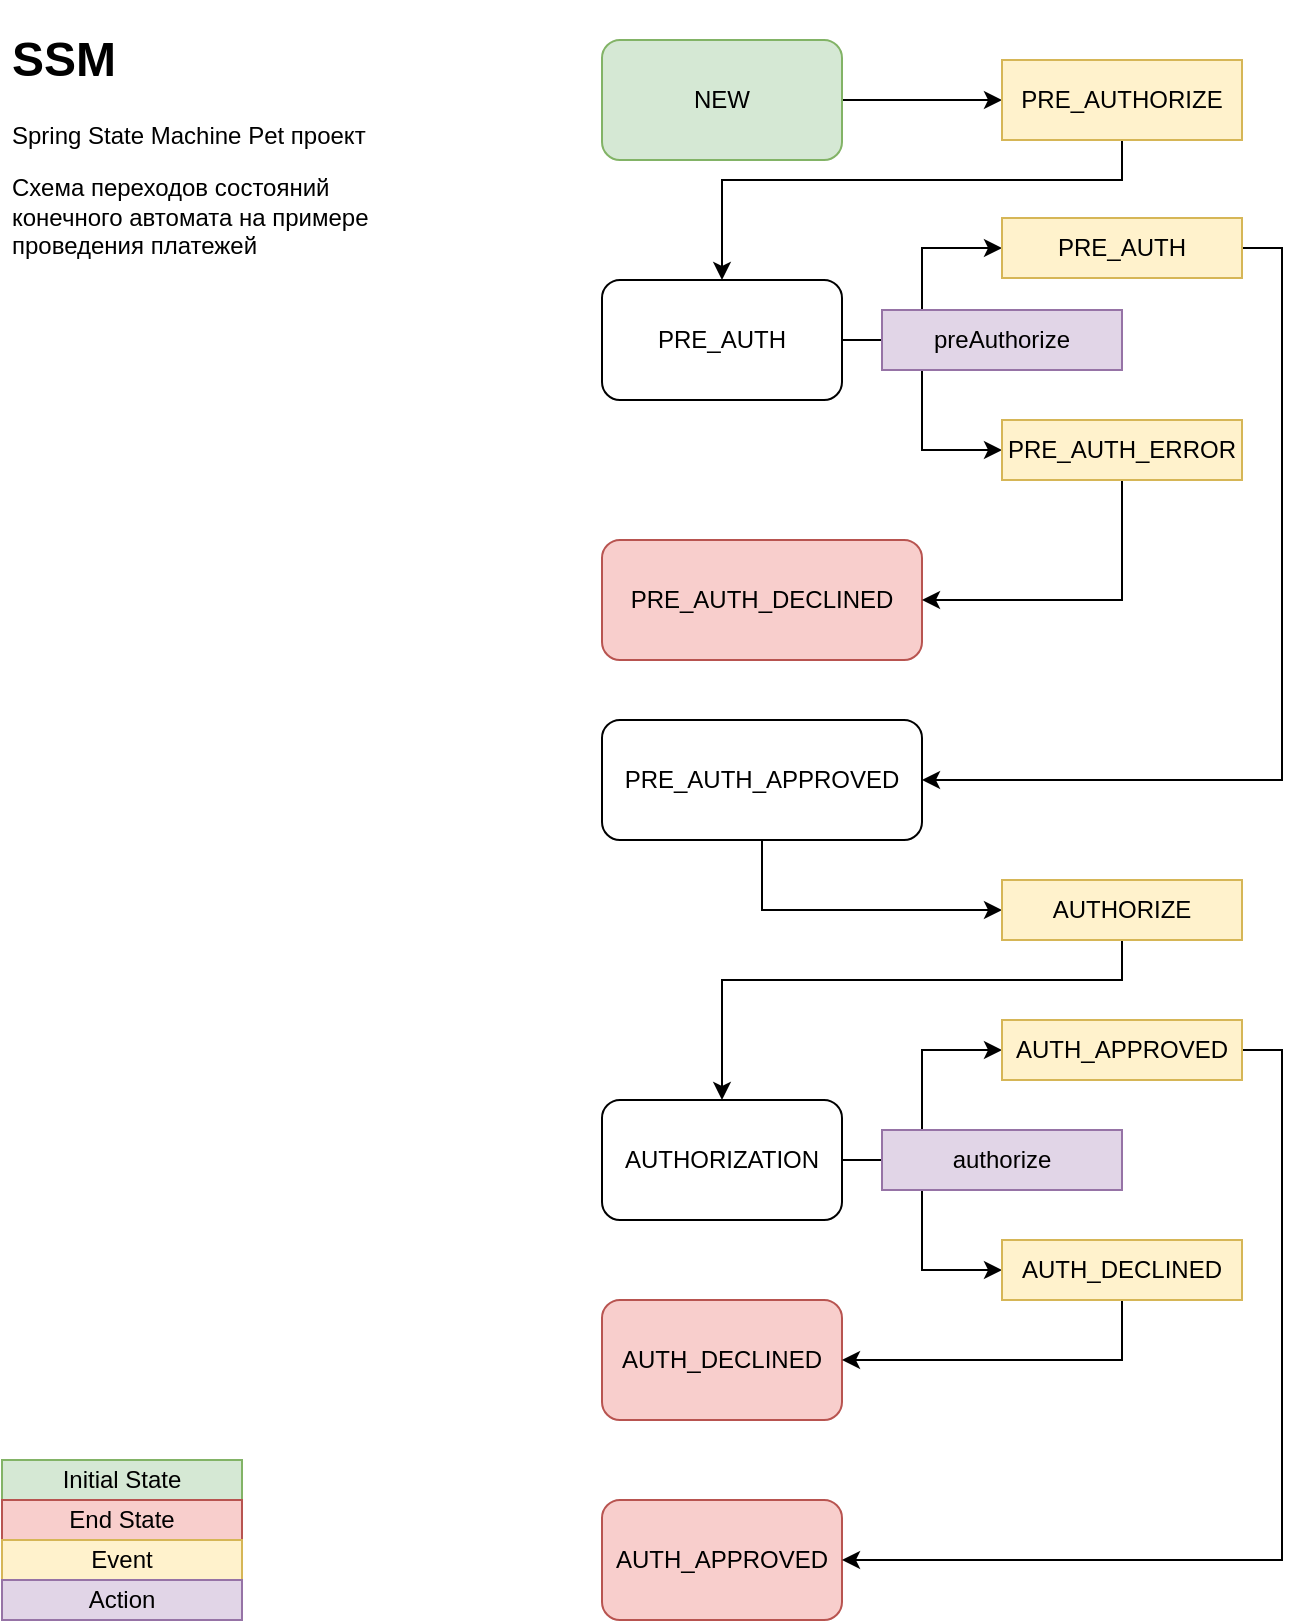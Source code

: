 <mxfile version="18.0.6" type="device"><diagram id="9NLhM_hjeS7anEhypasi" name="Page-1"><mxGraphModel dx="1389" dy="1279" grid="0" gridSize="10" guides="1" tooltips="1" connect="1" arrows="1" fold="1" page="0" pageScale="1" pageWidth="827" pageHeight="1169" math="0" shadow="0"><root><mxCell id="0"/><mxCell id="1" parent="0"/><mxCell id="zY-VChTK_bvBHIAWXzst-31" style="edgeStyle=orthogonalEdgeStyle;rounded=0;orthogonalLoop=1;jettySize=auto;html=1;entryX=0;entryY=0.5;entryDx=0;entryDy=0;fontSize=12;" edge="1" parent="1" source="zY-VChTK_bvBHIAWXzst-1" target="zY-VChTK_bvBHIAWXzst-30"><mxGeometry relative="1" as="geometry"/></mxCell><mxCell id="zY-VChTK_bvBHIAWXzst-1" value="NEW" style="rounded=1;whiteSpace=wrap;html=1;fillColor=#d5e8d4;strokeColor=#82b366;" vertex="1" parent="1"><mxGeometry x="340" y="-70" width="120" height="60" as="geometry"/></mxCell><mxCell id="zY-VChTK_bvBHIAWXzst-37" style="edgeStyle=orthogonalEdgeStyle;rounded=0;orthogonalLoop=1;jettySize=auto;html=1;entryX=0;entryY=0.5;entryDx=0;entryDy=0;fontSize=12;" edge="1" parent="1" source="zY-VChTK_bvBHIAWXzst-2" target="zY-VChTK_bvBHIAWXzst-36"><mxGeometry relative="1" as="geometry"/></mxCell><mxCell id="zY-VChTK_bvBHIAWXzst-39" style="edgeStyle=orthogonalEdgeStyle;rounded=0;orthogonalLoop=1;jettySize=auto;html=1;entryX=0;entryY=0.5;entryDx=0;entryDy=0;fontSize=12;" edge="1" parent="1" source="zY-VChTK_bvBHIAWXzst-2" target="zY-VChTK_bvBHIAWXzst-38"><mxGeometry relative="1" as="geometry"/></mxCell><mxCell id="zY-VChTK_bvBHIAWXzst-2" value="PRE_AUTH" style="rounded=1;whiteSpace=wrap;html=1;" vertex="1" parent="1"><mxGeometry x="340" y="50" width="120" height="60" as="geometry"/></mxCell><mxCell id="zY-VChTK_bvBHIAWXzst-45" style="edgeStyle=orthogonalEdgeStyle;rounded=0;orthogonalLoop=1;jettySize=auto;html=1;entryX=0;entryY=0.5;entryDx=0;entryDy=0;fontSize=12;" edge="1" parent="1" source="zY-VChTK_bvBHIAWXzst-4" target="zY-VChTK_bvBHIAWXzst-44"><mxGeometry relative="1" as="geometry"><Array as="points"><mxPoint x="420" y="365"/></Array></mxGeometry></mxCell><mxCell id="zY-VChTK_bvBHIAWXzst-4" value="PRE_AUTH_APPROVED" style="rounded=1;whiteSpace=wrap;html=1;" vertex="1" parent="1"><mxGeometry x="340" y="270" width="160" height="60" as="geometry"/></mxCell><mxCell id="zY-VChTK_bvBHIAWXzst-6" value="PRE_AUTH_DECLINED" style="rounded=1;whiteSpace=wrap;html=1;fillColor=#f8cecc;strokeColor=#b85450;" vertex="1" parent="1"><mxGeometry x="340" y="180" width="160" height="60" as="geometry"/></mxCell><mxCell id="zY-VChTK_bvBHIAWXzst-49" style="edgeStyle=orthogonalEdgeStyle;rounded=0;orthogonalLoop=1;jettySize=auto;html=1;entryX=0;entryY=0.5;entryDx=0;entryDy=0;fontSize=12;" edge="1" parent="1" source="zY-VChTK_bvBHIAWXzst-10" target="zY-VChTK_bvBHIAWXzst-47"><mxGeometry relative="1" as="geometry"/></mxCell><mxCell id="zY-VChTK_bvBHIAWXzst-50" style="edgeStyle=orthogonalEdgeStyle;rounded=0;orthogonalLoop=1;jettySize=auto;html=1;entryX=0;entryY=0.5;entryDx=0;entryDy=0;fontSize=12;" edge="1" parent="1" source="zY-VChTK_bvBHIAWXzst-10" target="zY-VChTK_bvBHIAWXzst-48"><mxGeometry relative="1" as="geometry"/></mxCell><mxCell id="zY-VChTK_bvBHIAWXzst-10" value="AUTHORIZATION" style="whiteSpace=wrap;html=1;rounded=1;" vertex="1" parent="1"><mxGeometry x="340" y="460" width="120" height="60" as="geometry"/></mxCell><mxCell id="zY-VChTK_bvBHIAWXzst-12" value="AUTH_APPROVED" style="whiteSpace=wrap;html=1;rounded=1;fillColor=#f8cecc;strokeColor=#b85450;" vertex="1" parent="1"><mxGeometry x="340" y="660" width="120" height="60" as="geometry"/></mxCell><mxCell id="zY-VChTK_bvBHIAWXzst-14" value="AUTH_DECLINED" style="whiteSpace=wrap;html=1;rounded=1;fillColor=#f8cecc;strokeColor=#b85450;" vertex="1" parent="1"><mxGeometry x="340" y="560" width="120" height="60" as="geometry"/></mxCell><mxCell id="zY-VChTK_bvBHIAWXzst-17" value="Initial State" style="rounded=0;whiteSpace=wrap;html=1;fillColor=#d5e8d4;strokeColor=#82b366;" vertex="1" parent="1"><mxGeometry x="40" y="640" width="120" height="20" as="geometry"/></mxCell><mxCell id="zY-VChTK_bvBHIAWXzst-18" value="End State" style="rounded=0;whiteSpace=wrap;html=1;fillColor=#f8cecc;strokeColor=#b85450;" vertex="1" parent="1"><mxGeometry x="40" y="660" width="120" height="20" as="geometry"/></mxCell><mxCell id="zY-VChTK_bvBHIAWXzst-25" value="&lt;font style=&quot;font-size: 12px;&quot;&gt;Event&lt;/font&gt;" style="rounded=0;whiteSpace=wrap;html=1;fontSize=8;fillColor=#fff2cc;strokeColor=#d6b656;" vertex="1" parent="1"><mxGeometry x="40" y="680" width="120" height="20" as="geometry"/></mxCell><mxCell id="zY-VChTK_bvBHIAWXzst-35" style="edgeStyle=orthogonalEdgeStyle;rounded=0;orthogonalLoop=1;jettySize=auto;html=1;entryX=0.5;entryY=0;entryDx=0;entryDy=0;fontSize=12;" edge="1" parent="1" source="zY-VChTK_bvBHIAWXzst-30" target="zY-VChTK_bvBHIAWXzst-2"><mxGeometry relative="1" as="geometry"><Array as="points"><mxPoint x="600"/><mxPoint x="400"/></Array></mxGeometry></mxCell><mxCell id="zY-VChTK_bvBHIAWXzst-30" value="PRE_AUTHORIZE" style="rounded=0;whiteSpace=wrap;html=1;fontSize=12;fillColor=#fff2cc;strokeColor=#d6b656;" vertex="1" parent="1"><mxGeometry x="540" y="-60" width="120" height="40" as="geometry"/></mxCell><mxCell id="zY-VChTK_bvBHIAWXzst-32" value="preAuthorize" style="rounded=0;whiteSpace=wrap;html=1;fontSize=12;fillColor=#e1d5e7;strokeColor=#9673a6;" vertex="1" parent="1"><mxGeometry x="480" y="65" width="120" height="30" as="geometry"/></mxCell><mxCell id="zY-VChTK_bvBHIAWXzst-42" style="edgeStyle=orthogonalEdgeStyle;rounded=0;orthogonalLoop=1;jettySize=auto;html=1;entryX=1;entryY=0.5;entryDx=0;entryDy=0;fontSize=12;" edge="1" parent="1" source="zY-VChTK_bvBHIAWXzst-36" target="zY-VChTK_bvBHIAWXzst-4"><mxGeometry relative="1" as="geometry"><Array as="points"><mxPoint x="680" y="34"/><mxPoint x="680" y="300"/></Array></mxGeometry></mxCell><mxCell id="zY-VChTK_bvBHIAWXzst-36" value="PRE_AUTH" style="rounded=0;whiteSpace=wrap;html=1;fontSize=12;fillColor=#fff2cc;strokeColor=#d6b656;" vertex="1" parent="1"><mxGeometry x="540" y="19" width="120" height="30" as="geometry"/></mxCell><mxCell id="zY-VChTK_bvBHIAWXzst-41" style="edgeStyle=orthogonalEdgeStyle;rounded=0;orthogonalLoop=1;jettySize=auto;html=1;entryX=1;entryY=0.5;entryDx=0;entryDy=0;fontSize=12;" edge="1" parent="1" source="zY-VChTK_bvBHIAWXzst-38" target="zY-VChTK_bvBHIAWXzst-6"><mxGeometry relative="1" as="geometry"><Array as="points"><mxPoint x="600" y="210"/></Array></mxGeometry></mxCell><mxCell id="zY-VChTK_bvBHIAWXzst-38" value="PRE_AUTH_ERROR" style="rounded=0;whiteSpace=wrap;html=1;fontSize=12;fillColor=#fff2cc;strokeColor=#d6b656;" vertex="1" parent="1"><mxGeometry x="540" y="120" width="120" height="30" as="geometry"/></mxCell><mxCell id="zY-VChTK_bvBHIAWXzst-46" style="edgeStyle=orthogonalEdgeStyle;rounded=0;orthogonalLoop=1;jettySize=auto;html=1;entryX=0.5;entryY=0;entryDx=0;entryDy=0;fontSize=12;" edge="1" parent="1" source="zY-VChTK_bvBHIAWXzst-44" target="zY-VChTK_bvBHIAWXzst-10"><mxGeometry relative="1" as="geometry"><Array as="points"><mxPoint x="600" y="400"/><mxPoint x="400" y="400"/></Array></mxGeometry></mxCell><mxCell id="zY-VChTK_bvBHIAWXzst-44" value="AUTHORIZE" style="rounded=0;whiteSpace=wrap;html=1;fontSize=12;fillColor=#fff2cc;strokeColor=#d6b656;" vertex="1" parent="1"><mxGeometry x="540" y="350" width="120" height="30" as="geometry"/></mxCell><mxCell id="zY-VChTK_bvBHIAWXzst-51" style="edgeStyle=orthogonalEdgeStyle;rounded=0;orthogonalLoop=1;jettySize=auto;html=1;entryX=1;entryY=0.5;entryDx=0;entryDy=0;fontSize=12;" edge="1" parent="1" source="zY-VChTK_bvBHIAWXzst-47" target="zY-VChTK_bvBHIAWXzst-12"><mxGeometry relative="1" as="geometry"><Array as="points"><mxPoint x="680" y="435"/><mxPoint x="680" y="690"/></Array></mxGeometry></mxCell><mxCell id="zY-VChTK_bvBHIAWXzst-47" value="AUTH_APPROVED" style="rounded=0;whiteSpace=wrap;html=1;fontSize=12;fillColor=#fff2cc;strokeColor=#d6b656;" vertex="1" parent="1"><mxGeometry x="540" y="420" width="120" height="30" as="geometry"/></mxCell><mxCell id="zY-VChTK_bvBHIAWXzst-53" style="edgeStyle=orthogonalEdgeStyle;rounded=0;orthogonalLoop=1;jettySize=auto;html=1;entryX=1;entryY=0.5;entryDx=0;entryDy=0;fontSize=12;" edge="1" parent="1" source="zY-VChTK_bvBHIAWXzst-48" target="zY-VChTK_bvBHIAWXzst-14"><mxGeometry relative="1" as="geometry"><Array as="points"><mxPoint x="600" y="590"/><mxPoint x="460" y="590"/></Array></mxGeometry></mxCell><mxCell id="zY-VChTK_bvBHIAWXzst-48" value="AUTH_DECLINED" style="rounded=0;whiteSpace=wrap;html=1;fontSize=12;fillColor=#fff2cc;strokeColor=#d6b656;" vertex="1" parent="1"><mxGeometry x="540" y="530" width="120" height="30" as="geometry"/></mxCell><mxCell id="zY-VChTK_bvBHIAWXzst-54" value="authorize" style="rounded=0;whiteSpace=wrap;html=1;fontSize=12;fillColor=#e1d5e7;strokeColor=#9673a6;" vertex="1" parent="1"><mxGeometry x="480" y="475" width="120" height="30" as="geometry"/></mxCell><mxCell id="zY-VChTK_bvBHIAWXzst-55" value="&lt;font style=&quot;font-size: 12px;&quot;&gt;Action&lt;/font&gt;" style="rounded=0;whiteSpace=wrap;html=1;fontSize=8;fillColor=#e1d5e7;strokeColor=#9673a6;" vertex="1" parent="1"><mxGeometry x="40" y="700" width="120" height="20" as="geometry"/></mxCell><mxCell id="zY-VChTK_bvBHIAWXzst-56" value="&lt;h1&gt;SSM&lt;/h1&gt;&lt;p&gt;Spring State Machine Pet проект&lt;/p&gt;&lt;p&gt;Схема переходов состояний конечного автомата на примере проведения платежей&lt;/p&gt;" style="text;html=1;strokeColor=none;fillColor=none;spacing=5;spacingTop=-20;whiteSpace=wrap;overflow=hidden;rounded=0;fontSize=12;" vertex="1" parent="1"><mxGeometry x="40" y="-80" width="190" height="120" as="geometry"/></mxCell></root></mxGraphModel></diagram></mxfile>